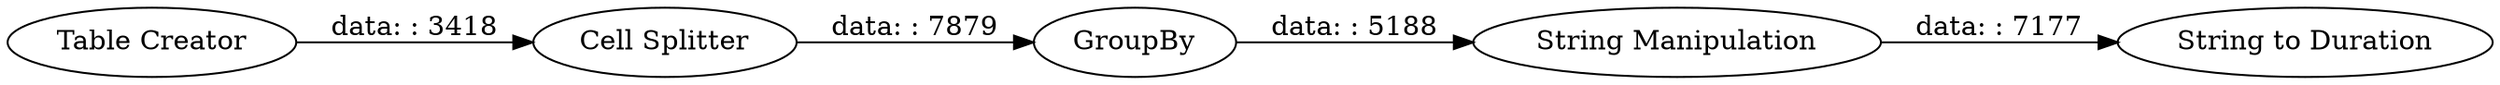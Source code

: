digraph {
	"2729214522793872869_5" [label="Cell Splitter"]
	"2729214522793872869_8" [label="String Manipulation"]
	"2729214522793872869_7" [label=GroupBy]
	"2729214522793872869_4" [label="String to Duration"]
	"2729214522793872869_1" [label="Table Creator"]
	"2729214522793872869_5" -> "2729214522793872869_7" [label="data: : 7879"]
	"2729214522793872869_1" -> "2729214522793872869_5" [label="data: : 3418"]
	"2729214522793872869_8" -> "2729214522793872869_4" [label="data: : 7177"]
	"2729214522793872869_7" -> "2729214522793872869_8" [label="data: : 5188"]
	rankdir=LR
}
